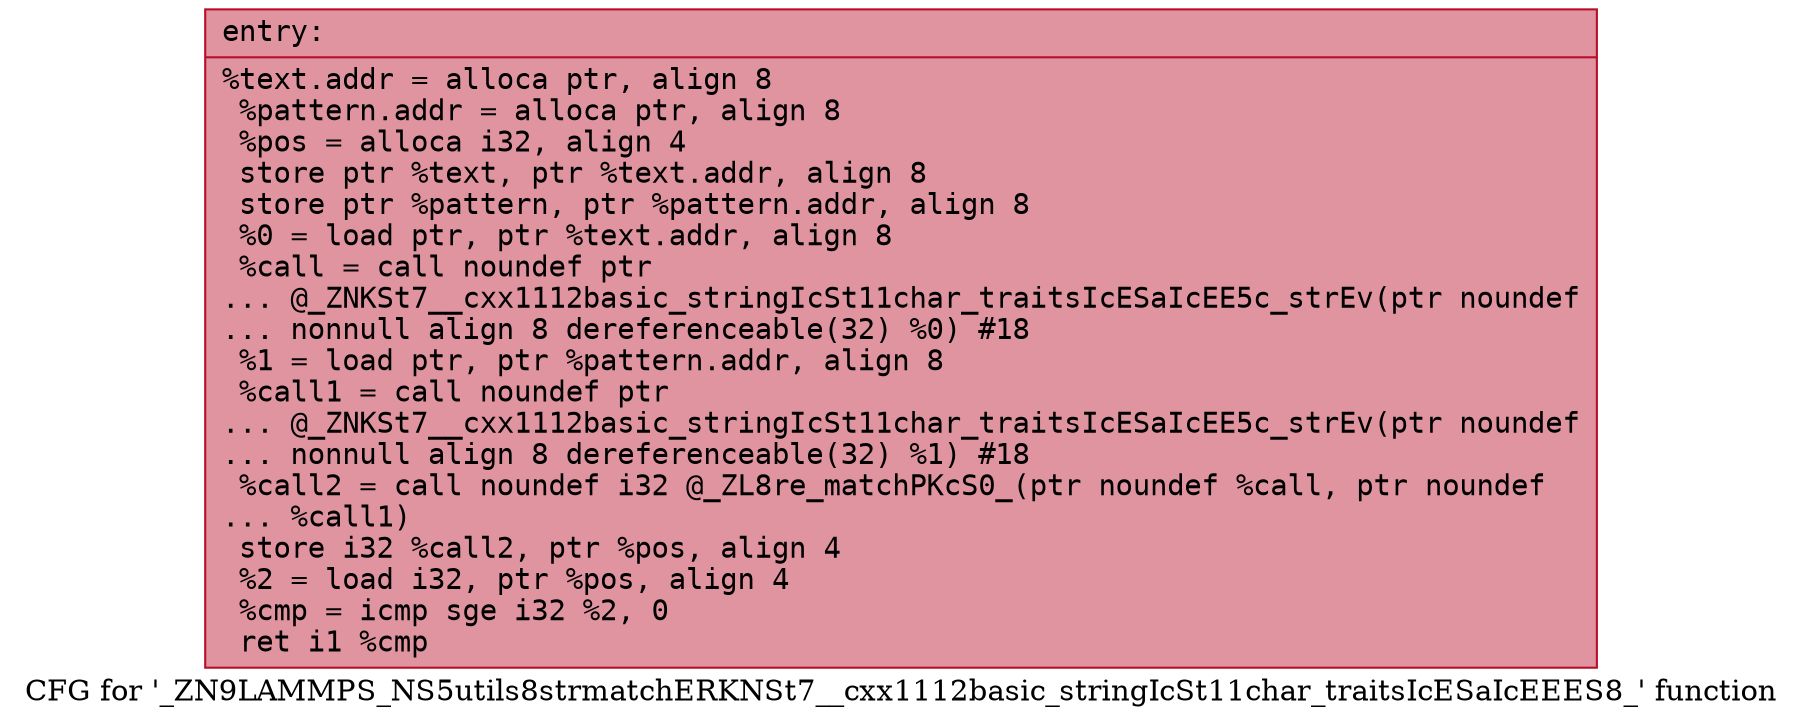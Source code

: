 digraph "CFG for '_ZN9LAMMPS_NS5utils8strmatchERKNSt7__cxx1112basic_stringIcSt11char_traitsIcESaIcEEES8_' function" {
	label="CFG for '_ZN9LAMMPS_NS5utils8strmatchERKNSt7__cxx1112basic_stringIcSt11char_traitsIcESaIcEEES8_' function";

	Node0x5584164a7e50 [shape=record,color="#b70d28ff", style=filled, fillcolor="#b70d2870" fontname="Courier",label="{entry:\l|  %text.addr = alloca ptr, align 8\l  %pattern.addr = alloca ptr, align 8\l  %pos = alloca i32, align 4\l  store ptr %text, ptr %text.addr, align 8\l  store ptr %pattern, ptr %pattern.addr, align 8\l  %0 = load ptr, ptr %text.addr, align 8\l  %call = call noundef ptr\l... @_ZNKSt7__cxx1112basic_stringIcSt11char_traitsIcESaIcEE5c_strEv(ptr noundef\l... nonnull align 8 dereferenceable(32) %0) #18\l  %1 = load ptr, ptr %pattern.addr, align 8\l  %call1 = call noundef ptr\l... @_ZNKSt7__cxx1112basic_stringIcSt11char_traitsIcESaIcEE5c_strEv(ptr noundef\l... nonnull align 8 dereferenceable(32) %1) #18\l  %call2 = call noundef i32 @_ZL8re_matchPKcS0_(ptr noundef %call, ptr noundef\l... %call1)\l  store i32 %call2, ptr %pos, align 4\l  %2 = load i32, ptr %pos, align 4\l  %cmp = icmp sge i32 %2, 0\l  ret i1 %cmp\l}"];
}
